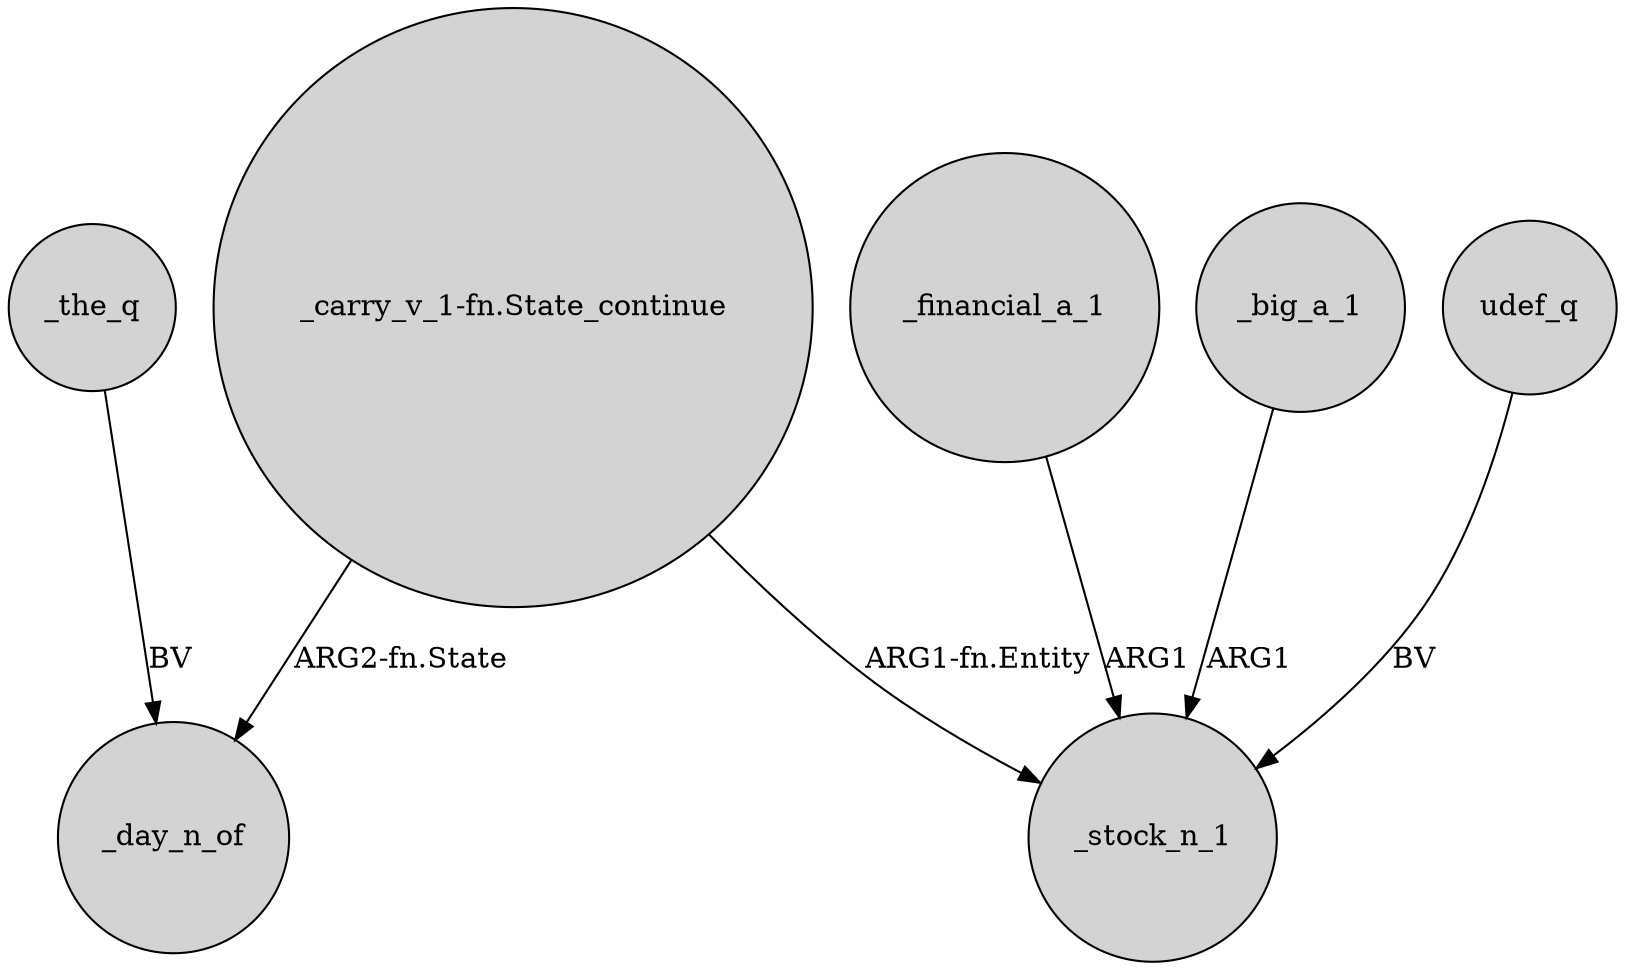 digraph {
	node [shape=circle style=filled]
	_the_q -> _day_n_of [label=BV]
	_financial_a_1 -> _stock_n_1 [label=ARG1]
	"_carry_v_1-fn.State_continue" -> _day_n_of [label="ARG2-fn.State"]
	_big_a_1 -> _stock_n_1 [label=ARG1]
	udef_q -> _stock_n_1 [label=BV]
	"_carry_v_1-fn.State_continue" -> _stock_n_1 [label="ARG1-fn.Entity"]
}

